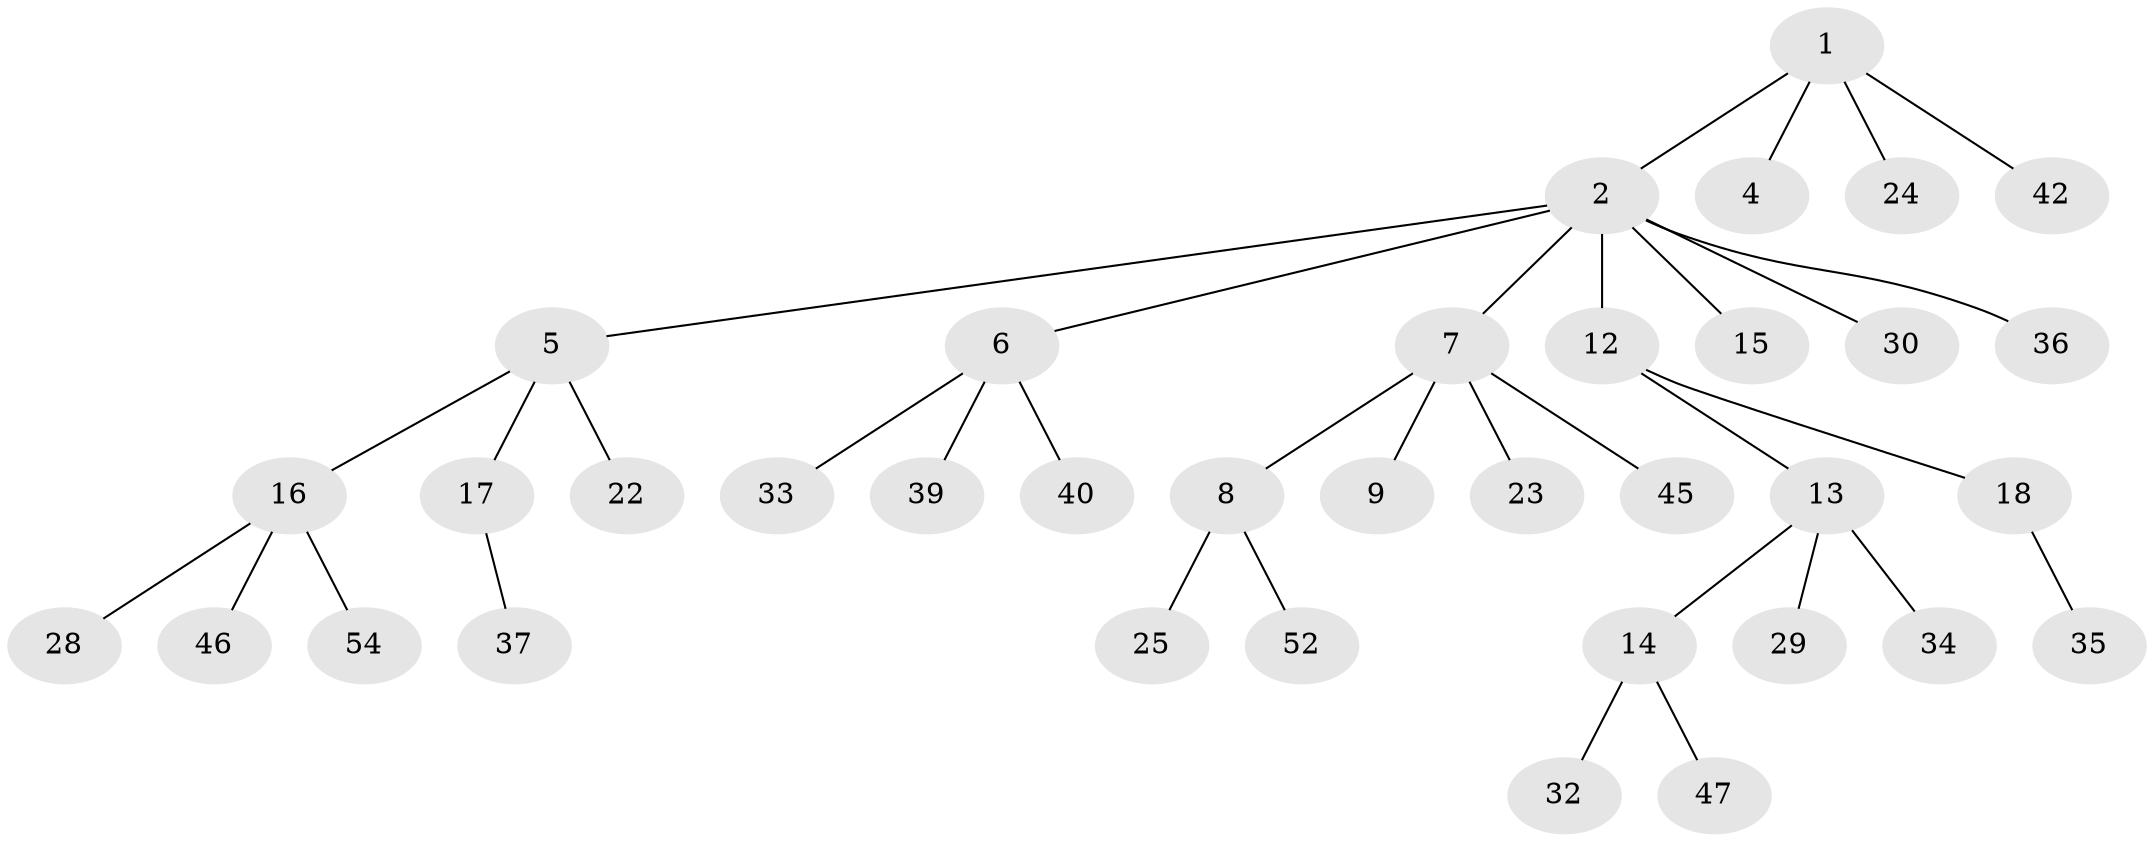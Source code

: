 // original degree distribution, {5: 0.07407407407407407, 2: 0.2222222222222222, 3: 0.16666666666666666, 1: 0.5, 4: 0.037037037037037035}
// Generated by graph-tools (version 1.1) at 2025/11/02/27/25 16:11:28]
// undirected, 36 vertices, 35 edges
graph export_dot {
graph [start="1"]
  node [color=gray90,style=filled];
  1 [super="+11"];
  2 [super="+3"];
  4 [super="+44"];
  5 [super="+10"];
  6 [super="+19"];
  7 [super="+31"];
  8 [super="+21"];
  9 [super="+50"];
  12 [super="+43"];
  13;
  14 [super="+20"];
  15;
  16 [super="+27"];
  17 [super="+26"];
  18;
  22;
  23;
  24 [super="+38"];
  25;
  28;
  29;
  30 [super="+48"];
  32 [super="+53"];
  33;
  34 [super="+49"];
  35 [super="+51"];
  36;
  37;
  39;
  40 [super="+41"];
  42;
  45;
  46;
  47;
  52;
  54;
  1 -- 2;
  1 -- 4;
  1 -- 24;
  1 -- 42;
  2 -- 5;
  2 -- 12;
  2 -- 36;
  2 -- 6;
  2 -- 7;
  2 -- 30;
  2 -- 15;
  5 -- 16;
  5 -- 17;
  5 -- 22;
  6 -- 39;
  6 -- 40;
  6 -- 33;
  7 -- 8;
  7 -- 9;
  7 -- 23;
  7 -- 45;
  8 -- 52;
  8 -- 25;
  12 -- 13;
  12 -- 18;
  13 -- 14;
  13 -- 29;
  13 -- 34;
  14 -- 32;
  14 -- 47;
  16 -- 46;
  16 -- 28;
  16 -- 54;
  17 -- 37;
  18 -- 35;
}
